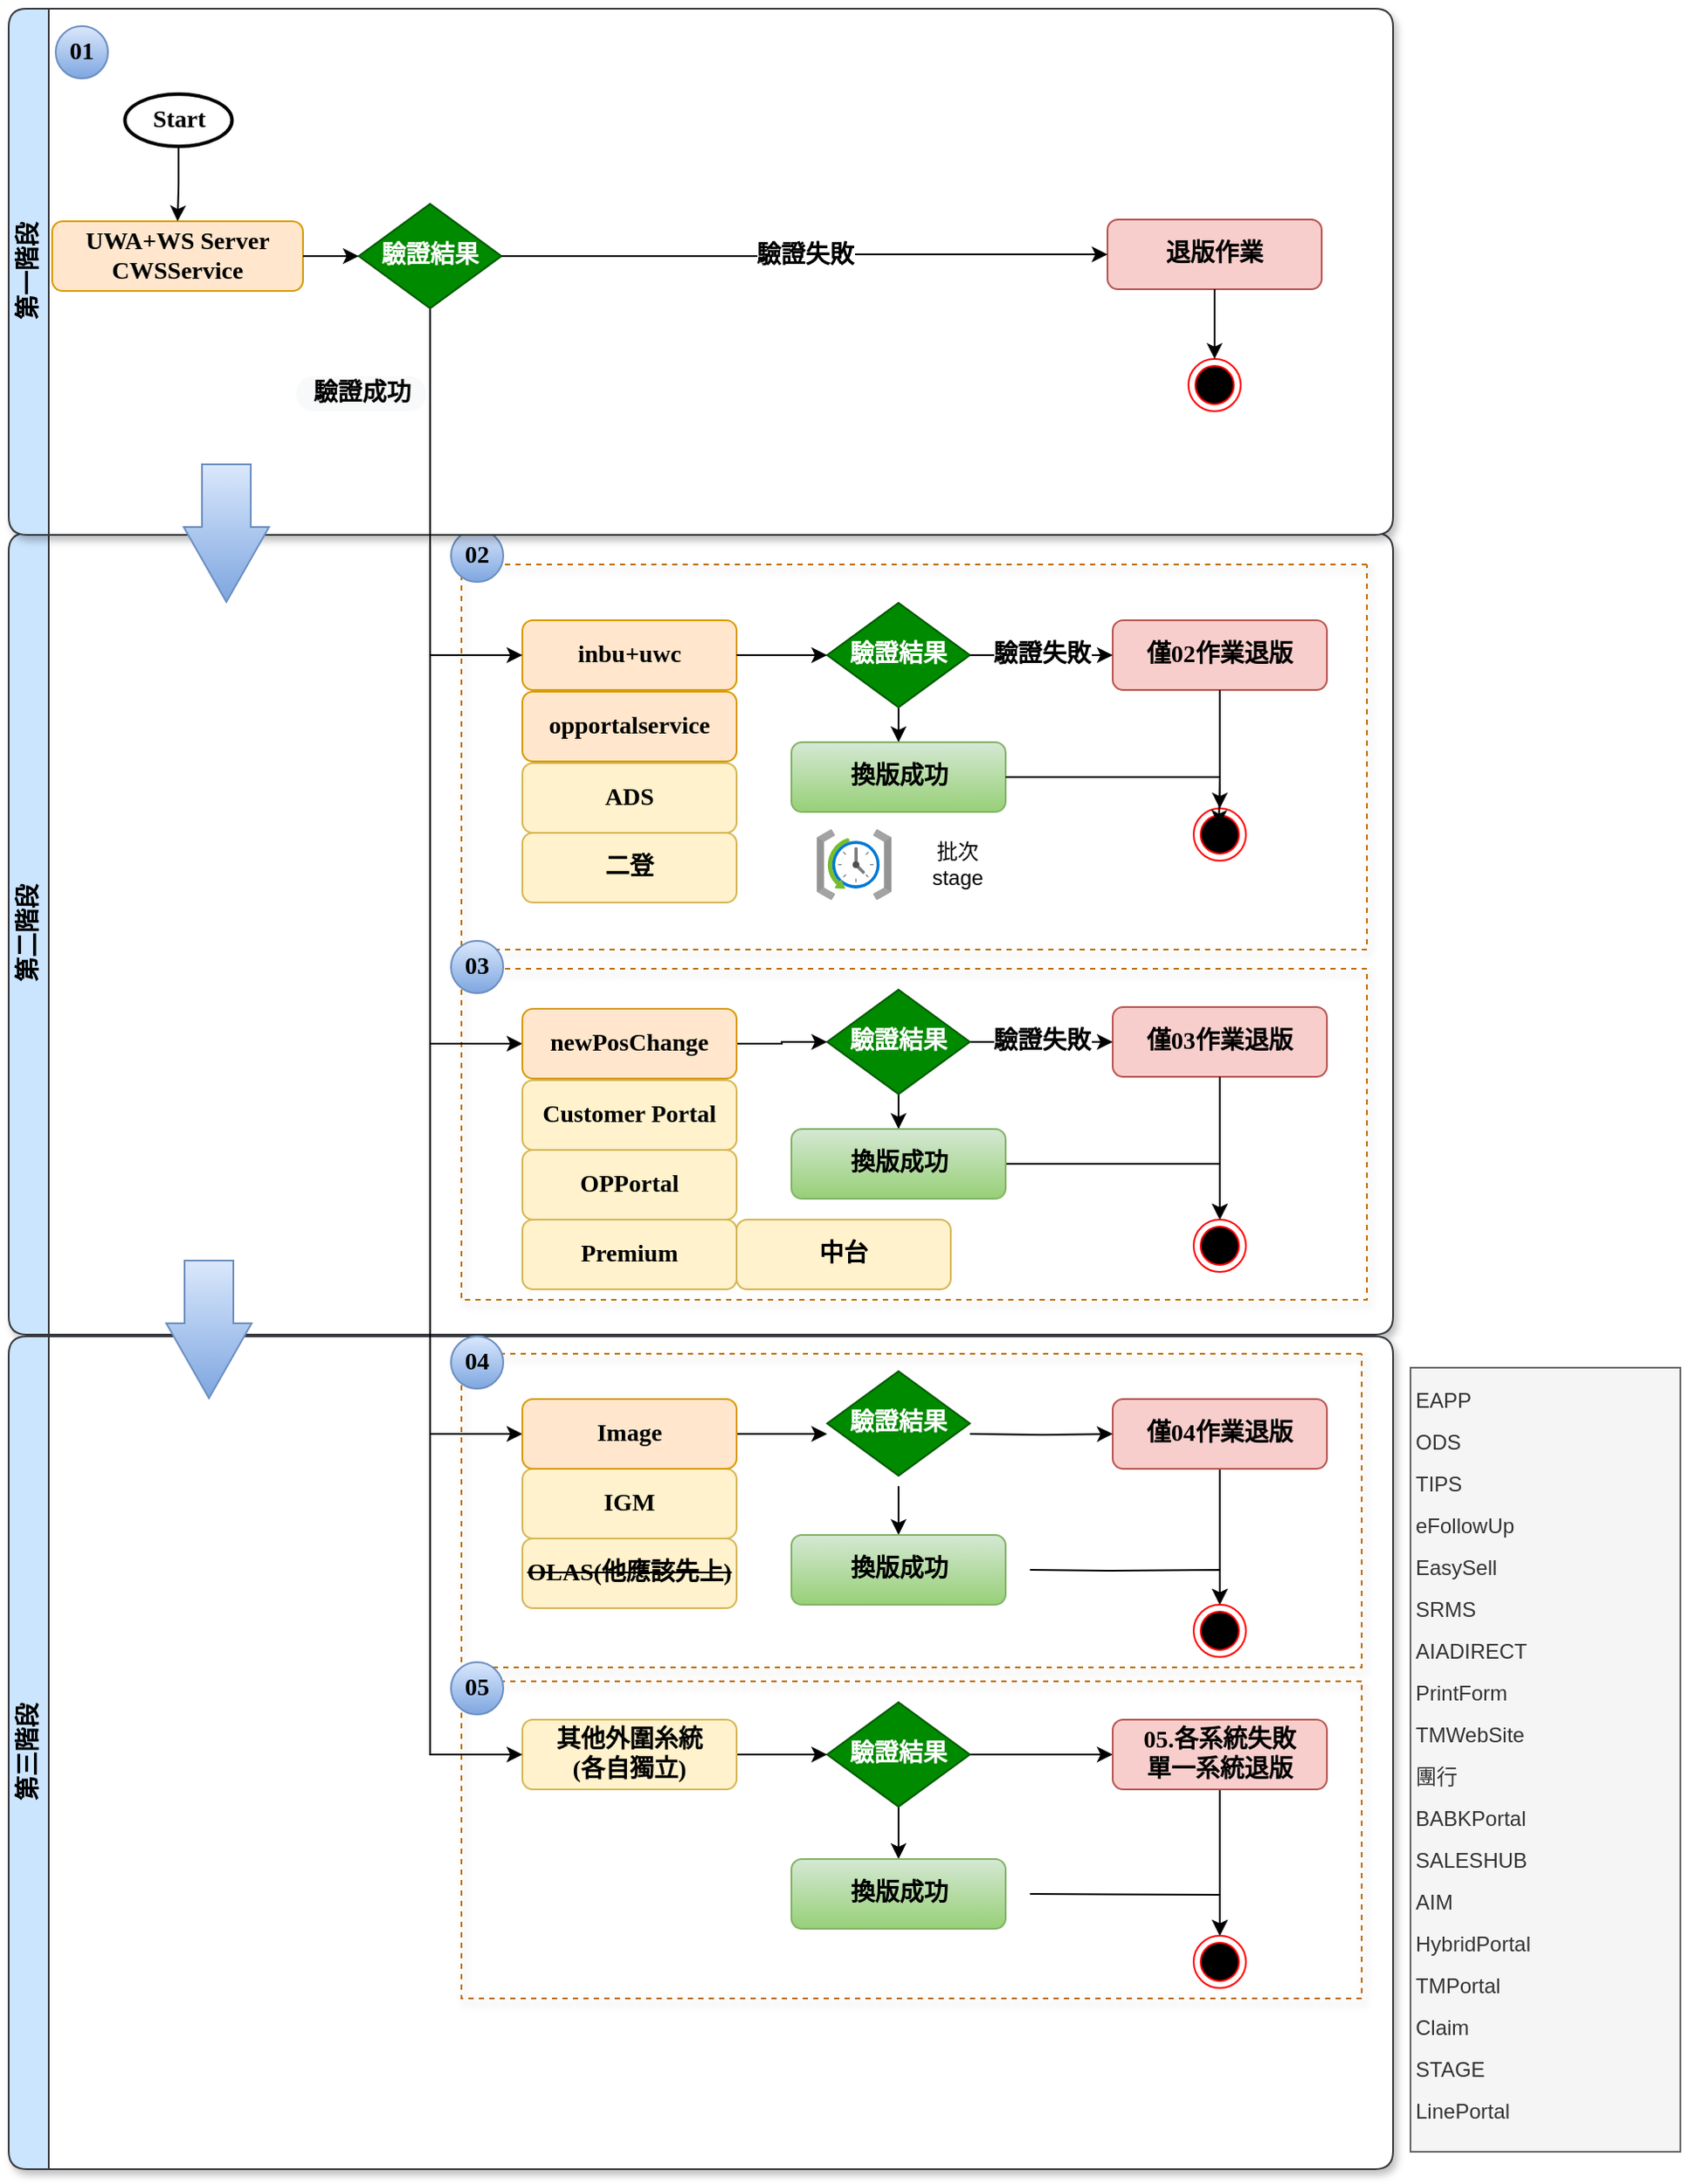 <mxfile version="24.9.2">
  <diagram id="C5RBs43oDa-KdzZeNtuy" name="Page-1">
    <mxGraphModel dx="925" dy="552" grid="1" gridSize="10" guides="1" tooltips="1" connect="1" arrows="1" fold="1" page="1" pageScale="1" pageWidth="827" pageHeight="1169" math="0" shadow="0">
      <root>
        <mxCell id="WIyWlLk6GJQsqaUBKTNV-0" />
        <mxCell id="WIyWlLk6GJQsqaUBKTNV-1" parent="WIyWlLk6GJQsqaUBKTNV-0" />
        <mxCell id="SWPrqackAz6YK81M5vLL-146" value="第二階段" style="swimlane;horizontal=0;whiteSpace=wrap;html=1;rounded=1;shadow=1;fillColor=#cce5ff;strokeColor=#36393d;swimlaneFillColor=default;fontFamily=Verdana;fontSize=14;fontStyle=1" parent="WIyWlLk6GJQsqaUBKTNV-1" vertex="1">
          <mxGeometry x="5" y="311" width="795" height="460" as="geometry" />
        </mxCell>
        <mxCell id="SWPrqackAz6YK81M5vLL-147" value="僅03作業退版" style="rounded=1;whiteSpace=wrap;html=1;fontSize=14;glass=0;strokeWidth=1;shadow=0;fillColor=#f8cecc;strokeColor=#b85450;fontFamily=Verdana;fontStyle=1" parent="SWPrqackAz6YK81M5vLL-146" vertex="1">
          <mxGeometry x="634" y="272" width="123.0" height="40" as="geometry" />
        </mxCell>
        <mxCell id="SWPrqackAz6YK81M5vLL-149" style="edgeStyle=orthogonalEdgeStyle;rounded=0;orthogonalLoop=1;jettySize=auto;html=1;entryX=0.5;entryY=0;entryDx=0;entryDy=0;fontFamily=Verdana;fontSize=14;fontStyle=1" parent="SWPrqackAz6YK81M5vLL-146" source="SWPrqackAz6YK81M5vLL-147" target="SWPrqackAz6YK81M5vLL-148" edge="1">
          <mxGeometry relative="1" as="geometry" />
        </mxCell>
        <mxCell id="SWPrqackAz6YK81M5vLL-134" value="二登" style="rounded=1;whiteSpace=wrap;html=1;fontSize=14;glass=0;strokeWidth=1;shadow=0;fillColor=#fff2cc;strokeColor=#d6b656;fontFamily=Verdana;fontStyle=1" parent="SWPrqackAz6YK81M5vLL-146" vertex="1">
          <mxGeometry x="295.0" y="172" width="123.0" height="40" as="geometry" />
        </mxCell>
        <mxCell id="SWPrqackAz6YK81M5vLL-133" value="ADS" style="rounded=1;whiteSpace=wrap;html=1;fontSize=14;glass=0;strokeWidth=1;shadow=0;fillColor=#fff2cc;strokeColor=#d6b656;fontFamily=Verdana;fontStyle=1" parent="SWPrqackAz6YK81M5vLL-146" vertex="1">
          <mxGeometry x="295.0" y="132" width="123.0" height="40" as="geometry" />
        </mxCell>
        <mxCell id="SWPrqackAz6YK81M5vLL-191" style="edgeStyle=orthogonalEdgeStyle;rounded=0;orthogonalLoop=1;jettySize=auto;html=1;entryX=0.5;entryY=0;entryDx=0;entryDy=0;fontFamily=Verdana;fontSize=14;fontStyle=1" parent="SWPrqackAz6YK81M5vLL-146" source="SWPrqackAz6YK81M5vLL-136" target="SWPrqackAz6YK81M5vLL-189" edge="1">
          <mxGeometry relative="1" as="geometry" />
        </mxCell>
        <mxCell id="SWPrqackAz6YK81M5vLL-136" value="驗證結果" style="rhombus;whiteSpace=wrap;html=1;fillColor=#008a00;fontColor=#ffffff;strokeColor=#005700;fontFamily=Verdana;fontSize=14;fontStyle=1" parent="SWPrqackAz6YK81M5vLL-146" vertex="1">
          <mxGeometry x="470.0" y="40" width="82" height="60" as="geometry" />
        </mxCell>
        <mxCell id="SWPrqackAz6YK81M5vLL-139" value="僅02作業退版" style="rounded=1;whiteSpace=wrap;html=1;fontSize=14;glass=0;strokeWidth=1;shadow=0;fillColor=#f8cecc;strokeColor=#b85450;fontFamily=Verdana;fontStyle=1" parent="SWPrqackAz6YK81M5vLL-146" vertex="1">
          <mxGeometry x="634" y="50" width="123.0" height="40" as="geometry" />
        </mxCell>
        <mxCell id="SWPrqackAz6YK81M5vLL-135" value="驗證失敗" style="edgeStyle=orthogonalEdgeStyle;rounded=0;orthogonalLoop=1;jettySize=auto;html=1;entryX=0;entryY=0.5;entryDx=0;entryDy=0;fontFamily=Verdana;fontSize=14;fontStyle=1" parent="SWPrqackAz6YK81M5vLL-146" source="SWPrqackAz6YK81M5vLL-136" target="SWPrqackAz6YK81M5vLL-139" edge="1">
          <mxGeometry relative="1" as="geometry" />
        </mxCell>
        <mxCell id="SWPrqackAz6YK81M5vLL-138" style="edgeStyle=orthogonalEdgeStyle;rounded=0;orthogonalLoop=1;jettySize=auto;html=1;entryX=0.5;entryY=0;entryDx=0;entryDy=0;fontFamily=Verdana;fontSize=14;fontStyle=1" parent="SWPrqackAz6YK81M5vLL-146" source="SWPrqackAz6YK81M5vLL-139" target="SWPrqackAz6YK81M5vLL-140" edge="1">
          <mxGeometry relative="1" as="geometry" />
        </mxCell>
        <mxCell id="SWPrqackAz6YK81M5vLL-129" value="&lt;div style=&quot;text-align: left; font-size: 14px;&quot;&gt;&lt;span style=&quot;background-color: initial; font-size: 14px;&quot;&gt;OPPortal&lt;/span&gt;&lt;/div&gt;" style="rounded=1;whiteSpace=wrap;html=1;fontSize=14;glass=0;strokeWidth=1;shadow=0;fillColor=#fff2cc;strokeColor=#d6b656;fontFamily=Verdana;fontStyle=1" parent="SWPrqackAz6YK81M5vLL-146" vertex="1">
          <mxGeometry x="295.0" y="354" width="123.0" height="40" as="geometry" />
        </mxCell>
        <mxCell id="SWPrqackAz6YK81M5vLL-153" value="驗證失敗" style="edgeStyle=orthogonalEdgeStyle;rounded=0;orthogonalLoop=1;jettySize=auto;html=1;fontFamily=Verdana;fontSize=14;fontStyle=1" parent="SWPrqackAz6YK81M5vLL-146" source="SWPrqackAz6YK81M5vLL-150" target="SWPrqackAz6YK81M5vLL-147" edge="1">
          <mxGeometry relative="1" as="geometry" />
        </mxCell>
        <mxCell id="SWPrqackAz6YK81M5vLL-197" style="edgeStyle=orthogonalEdgeStyle;rounded=0;orthogonalLoop=1;jettySize=auto;html=1;entryX=0.5;entryY=0;entryDx=0;entryDy=0;fontFamily=Verdana;fontSize=14;fontStyle=1" parent="SWPrqackAz6YK81M5vLL-146" source="SWPrqackAz6YK81M5vLL-150" target="SWPrqackAz6YK81M5vLL-193" edge="1">
          <mxGeometry relative="1" as="geometry" />
        </mxCell>
        <mxCell id="SWPrqackAz6YK81M5vLL-150" value="驗證結果" style="rhombus;whiteSpace=wrap;html=1;fillColor=#008a00;fontColor=#ffffff;strokeColor=#005700;fontFamily=Verdana;fontSize=14;fontStyle=1" parent="SWPrqackAz6YK81M5vLL-146" vertex="1">
          <mxGeometry x="470.0" y="262" width="82" height="60" as="geometry" />
        </mxCell>
        <mxCell id="SWPrqackAz6YK81M5vLL-189" value="換版成功" style="rounded=1;whiteSpace=wrap;html=1;fontSize=14;glass=0;strokeWidth=1;shadow=0;fontFamily=Verdana;fillColor=#d5e8d4;gradientColor=#97d077;strokeColor=#82b366;fontStyle=1" parent="SWPrqackAz6YK81M5vLL-146" vertex="1">
          <mxGeometry x="449.5" y="120" width="123.0" height="40" as="geometry" />
        </mxCell>
        <mxCell id="SWPrqackAz6YK81M5vLL-201" style="edgeStyle=orthogonalEdgeStyle;rounded=0;orthogonalLoop=1;jettySize=auto;html=1;entryX=0.5;entryY=0;entryDx=0;entryDy=0;fontFamily=Verdana;fontSize=14;fontStyle=1;exitX=1;exitY=0.5;exitDx=0;exitDy=0;" parent="SWPrqackAz6YK81M5vLL-146" source="SWPrqackAz6YK81M5vLL-193" target="SWPrqackAz6YK81M5vLL-148" edge="1">
          <mxGeometry relative="1" as="geometry">
            <mxPoint x="586.5" y="362" as="sourcePoint" />
          </mxGeometry>
        </mxCell>
        <mxCell id="SWPrqackAz6YK81M5vLL-193" value="換版成功" style="rounded=1;whiteSpace=wrap;html=1;fontSize=14;glass=0;strokeWidth=1;shadow=0;fontFamily=Verdana;fillColor=#d5e8d4;gradientColor=#97d077;strokeColor=#82b366;fontStyle=1" parent="SWPrqackAz6YK81M5vLL-146" vertex="1">
          <mxGeometry x="449.5" y="342" width="123.0" height="40" as="geometry" />
        </mxCell>
        <mxCell id="SWPrqackAz6YK81M5vLL-198" value="" style="swimlane;startSize=0;dashed=1;shadow=1;rounded=1;fillColor=#f0a30a;fontColor=#000000;strokeColor=#BD7000;swimlaneFillColor=none;fontFamily=Verdana;fontSize=14;fontStyle=1" parent="SWPrqackAz6YK81M5vLL-146" vertex="1">
          <mxGeometry x="260" y="18" width="520" height="221" as="geometry" />
        </mxCell>
        <mxCell id="SWPrqackAz6YK81M5vLL-140" value="" style="ellipse;html=1;shape=endState;fillColor=#000000;strokeColor=#ff0000;fontFamily=Verdana;fontSize=14;fontStyle=1" parent="SWPrqackAz6YK81M5vLL-198" vertex="1">
          <mxGeometry x="420.5" y="140" width="30" height="30" as="geometry" />
        </mxCell>
        <mxCell id="SWPrqackAz6YK81M5vLL-237" value="02" style="ellipse;whiteSpace=wrap;html=1;aspect=fixed;fillColor=#dae8fc;gradientColor=#7ea6e0;strokeColor=#6c8ebf;fontFamily=Verdana;fontSize=14;fontStyle=1" parent="SWPrqackAz6YK81M5vLL-198" vertex="1">
          <mxGeometry x="-6" y="-20" width="30" height="30" as="geometry" />
        </mxCell>
        <mxCell id="aclCSw0ql2PgXOTzAVun-2" value="&lt;span data-teams=&quot;true&quot;&gt;opportalservice&lt;/span&gt;" style="rounded=1;whiteSpace=wrap;html=1;fontSize=14;glass=0;strokeWidth=1;shadow=0;fillColor=#ffe6cc;strokeColor=#d79b00;fontFamily=Verdana;fontStyle=1" parent="SWPrqackAz6YK81M5vLL-198" vertex="1">
          <mxGeometry x="35.0" y="73" width="123.0" height="40" as="geometry" />
        </mxCell>
        <mxCell id="aclCSw0ql2PgXOTzAVun-6" value="" style="image;aspect=fixed;html=1;points=[];align=center;fontSize=12;image=img/lib/azure2/management_governance/Scheduler_Job_Collections.svg;" parent="SWPrqackAz6YK81M5vLL-198" vertex="1">
          <mxGeometry x="204" y="152" width="43" height="40.47" as="geometry" />
        </mxCell>
        <mxCell id="aclCSw0ql2PgXOTzAVun-7" value="批次&lt;div&gt;stage&lt;/div&gt;" style="text;html=1;align=center;verticalAlign=middle;whiteSpace=wrap;rounded=0;" parent="SWPrqackAz6YK81M5vLL-198" vertex="1">
          <mxGeometry x="255" y="157.23" width="60" height="30" as="geometry" />
        </mxCell>
        <mxCell id="SWPrqackAz6YK81M5vLL-200" value="" style="swimlane;startSize=0;dashed=1;shadow=1;rounded=1;fillColor=#f0a30a;fontColor=#000000;strokeColor=#BD7000;fontFamily=Verdana;fontSize=14;fontStyle=1" parent="SWPrqackAz6YK81M5vLL-146" vertex="1">
          <mxGeometry x="260" y="250" width="520" height="190" as="geometry" />
        </mxCell>
        <mxCell id="SWPrqackAz6YK81M5vLL-148" value="" style="ellipse;html=1;shape=endState;fillColor=#000000;strokeColor=#ff0000;fontFamily=Verdana;fontSize=14;fontStyle=1" parent="SWPrqackAz6YK81M5vLL-200" vertex="1">
          <mxGeometry x="420.5" y="144" width="30" height="30" as="geometry" />
        </mxCell>
        <mxCell id="SWPrqackAz6YK81M5vLL-238" value="03" style="ellipse;whiteSpace=wrap;html=1;aspect=fixed;fillColor=#dae8fc;gradientColor=#7ea6e0;strokeColor=#6c8ebf;fontFamily=Verdana;fontSize=14;fontStyle=1" parent="SWPrqackAz6YK81M5vLL-200" vertex="1">
          <mxGeometry x="-6" y="-16" width="30" height="30" as="geometry" />
        </mxCell>
        <mxCell id="aclCSw0ql2PgXOTzAVun-0" value="&lt;div style=&quot;text-align: left;&quot;&gt;Premium&lt;/div&gt;" style="rounded=1;whiteSpace=wrap;html=1;fontSize=14;glass=0;strokeWidth=1;shadow=0;fillColor=#fff2cc;strokeColor=#d6b656;fontFamily=Verdana;fontStyle=1" parent="SWPrqackAz6YK81M5vLL-200" vertex="1">
          <mxGeometry x="35.0" y="144" width="123.0" height="40" as="geometry" />
        </mxCell>
        <mxCell id="aclCSw0ql2PgXOTzAVun-1" value="&lt;div style=&quot;text-align: left;&quot;&gt;中台&lt;/div&gt;" style="rounded=1;whiteSpace=wrap;html=1;fontSize=14;glass=0;strokeWidth=1;shadow=0;fillColor=#fff2cc;strokeColor=#d6b656;fontFamily=Verdana;fontStyle=1" parent="SWPrqackAz6YK81M5vLL-200" vertex="1">
          <mxGeometry x="158.0" y="144" width="123.0" height="40" as="geometry" />
        </mxCell>
        <mxCell id="SWPrqackAz6YK81M5vLL-202" style="edgeStyle=orthogonalEdgeStyle;rounded=0;orthogonalLoop=1;jettySize=auto;html=1;fontFamily=Verdana;fontSize=14;fontStyle=1;exitX=1;exitY=0.5;exitDx=0;exitDy=0;" parent="SWPrqackAz6YK81M5vLL-146" source="SWPrqackAz6YK81M5vLL-189" edge="1">
          <mxGeometry relative="1" as="geometry">
            <mxPoint x="586.5" y="140" as="sourcePoint" />
            <mxPoint x="695" y="168" as="targetPoint" />
          </mxGeometry>
        </mxCell>
        <mxCell id="SWPrqackAz6YK81M5vLL-187" value="第三階段" style="swimlane;horizontal=0;whiteSpace=wrap;html=1;rounded=1;shadow=1;fillColor=#cce5ff;strokeColor=#36393d;swimlaneFillColor=default;fontFamily=Verdana;fontSize=14;fontStyle=1" parent="WIyWlLk6GJQsqaUBKTNV-1" vertex="1">
          <mxGeometry x="5" y="772" width="795" height="478" as="geometry" />
        </mxCell>
        <mxCell id="SWPrqackAz6YK81M5vLL-112" style="edgeStyle=orthogonalEdgeStyle;rounded=0;orthogonalLoop=1;jettySize=auto;html=1;entryX=0.5;entryY=0;entryDx=0;entryDy=0;fontFamily=Verdana;fontSize=14;fontStyle=1" parent="SWPrqackAz6YK81M5vLL-187" source="SWPrqackAz6YK81M5vLL-113" target="SWPrqackAz6YK81M5vLL-114" edge="1">
          <mxGeometry relative="1" as="geometry" />
        </mxCell>
        <mxCell id="SWPrqackAz6YK81M5vLL-113" value="僅04作業退版" style="rounded=1;whiteSpace=wrap;html=1;fontSize=14;glass=0;strokeWidth=1;shadow=0;fillColor=#f8cecc;strokeColor=#b85450;fontFamily=Verdana;fontStyle=1" parent="SWPrqackAz6YK81M5vLL-187" vertex="1">
          <mxGeometry x="634" y="36" width="123.0" height="40" as="geometry" />
        </mxCell>
        <mxCell id="SWPrqackAz6YK81M5vLL-204" value="" style="edgeStyle=orthogonalEdgeStyle;rounded=0;orthogonalLoop=1;jettySize=auto;html=1;fontFamily=Verdana;fontSize=14;fontStyle=1" parent="SWPrqackAz6YK81M5vLL-187" target="SWPrqackAz6YK81M5vLL-113" edge="1">
          <mxGeometry relative="1" as="geometry">
            <mxPoint x="552" y="56" as="sourcePoint" />
          </mxGeometry>
        </mxCell>
        <mxCell id="SWPrqackAz6YK81M5vLL-207" style="edgeStyle=orthogonalEdgeStyle;rounded=0;orthogonalLoop=1;jettySize=auto;html=1;entryX=0.5;entryY=0;entryDx=0;entryDy=0;fontFamily=Verdana;fontSize=14;fontStyle=1" parent="SWPrqackAz6YK81M5vLL-187" target="SWPrqackAz6YK81M5vLL-132" edge="1">
          <mxGeometry relative="1" as="geometry">
            <mxPoint x="511" y="86.0" as="sourcePoint" />
          </mxGeometry>
        </mxCell>
        <mxCell id="SWPrqackAz6YK81M5vLL-199" value="驗證結果" style="rhombus;whiteSpace=wrap;html=1;fillColor=#008a00;fontColor=#ffffff;strokeColor=#005700;fontFamily=Verdana;fontSize=14;fontStyle=1" parent="SWPrqackAz6YK81M5vLL-187" vertex="1">
          <mxGeometry x="470.0" y="20" width="82" height="60" as="geometry" />
        </mxCell>
        <mxCell id="SWPrqackAz6YK81M5vLL-210" style="edgeStyle=orthogonalEdgeStyle;rounded=0;orthogonalLoop=1;jettySize=auto;html=1;entryX=0;entryY=0.5;entryDx=0;entryDy=0;fontFamily=Verdana;fontSize=14;fontStyle=1" parent="SWPrqackAz6YK81M5vLL-187" source="SWPrqackAz6YK81M5vLL-122" target="SWPrqackAz6YK81M5vLL-209" edge="1">
          <mxGeometry relative="1" as="geometry" />
        </mxCell>
        <mxCell id="SWPrqackAz6YK81M5vLL-122" value="其他外圍糸統&lt;div style=&quot;font-size: 14px;&quot;&gt;(各自獨立)&lt;/div&gt;" style="rounded=1;whiteSpace=wrap;html=1;fontSize=14;glass=0;strokeWidth=1;shadow=0;fillColor=#fff2cc;strokeColor=#d6b656;fontFamily=Verdana;fontStyle=1" parent="SWPrqackAz6YK81M5vLL-187" vertex="1">
          <mxGeometry x="295" y="220" width="123.0" height="40" as="geometry" />
        </mxCell>
        <mxCell id="SWPrqackAz6YK81M5vLL-224" style="edgeStyle=orthogonalEdgeStyle;rounded=0;orthogonalLoop=1;jettySize=auto;html=1;entryX=0.5;entryY=0;entryDx=0;entryDy=0;fontFamily=Verdana;fontSize=14;fontStyle=1" parent="SWPrqackAz6YK81M5vLL-187" target="SWPrqackAz6YK81M5vLL-114" edge="1">
          <mxGeometry relative="1" as="geometry">
            <mxPoint x="586.5" y="134" as="sourcePoint" />
          </mxGeometry>
        </mxCell>
        <mxCell id="SWPrqackAz6YK81M5vLL-132" value="換版成功" style="rounded=1;whiteSpace=wrap;html=1;fontSize=14;glass=0;strokeWidth=1;shadow=0;fontFamily=Verdana;fillColor=#d5e8d4;gradientColor=#97d077;strokeColor=#82b366;fontStyle=1" parent="SWPrqackAz6YK81M5vLL-187" vertex="1">
          <mxGeometry x="449.5" y="114" width="123.0" height="40" as="geometry" />
        </mxCell>
        <mxCell id="SWPrqackAz6YK81M5vLL-213" style="edgeStyle=orthogonalEdgeStyle;rounded=0;orthogonalLoop=1;jettySize=auto;html=1;fontFamily=Verdana;fontSize=14;fontStyle=1" parent="SWPrqackAz6YK81M5vLL-187" source="SWPrqackAz6YK81M5vLL-209" target="SWPrqackAz6YK81M5vLL-212" edge="1">
          <mxGeometry relative="1" as="geometry" />
        </mxCell>
        <mxCell id="SWPrqackAz6YK81M5vLL-217" style="edgeStyle=orthogonalEdgeStyle;rounded=0;orthogonalLoop=1;jettySize=auto;html=1;fontFamily=Verdana;fontSize=14;fontStyle=1" parent="SWPrqackAz6YK81M5vLL-187" source="SWPrqackAz6YK81M5vLL-209" target="SWPrqackAz6YK81M5vLL-215" edge="1">
          <mxGeometry relative="1" as="geometry" />
        </mxCell>
        <mxCell id="SWPrqackAz6YK81M5vLL-209" value="驗證結果" style="rhombus;whiteSpace=wrap;html=1;fillColor=#008a00;fontColor=#ffffff;strokeColor=#005700;fontFamily=Verdana;fontSize=14;fontStyle=1" parent="SWPrqackAz6YK81M5vLL-187" vertex="1">
          <mxGeometry x="470.0" y="210" width="82" height="60" as="geometry" />
        </mxCell>
        <mxCell id="SWPrqackAz6YK81M5vLL-225" style="edgeStyle=orthogonalEdgeStyle;rounded=0;orthogonalLoop=1;jettySize=auto;html=1;entryX=0.5;entryY=0;entryDx=0;entryDy=0;fontFamily=Verdana;fontSize=14;fontStyle=1" parent="SWPrqackAz6YK81M5vLL-187" target="SWPrqackAz6YK81M5vLL-216" edge="1">
          <mxGeometry relative="1" as="geometry">
            <mxPoint x="586.5" y="320" as="sourcePoint" />
          </mxGeometry>
        </mxCell>
        <mxCell id="SWPrqackAz6YK81M5vLL-212" value="換版成功" style="rounded=1;whiteSpace=wrap;html=1;fontSize=14;glass=0;strokeWidth=1;shadow=0;fontFamily=Verdana;fillColor=#d5e8d4;gradientColor=#97d077;strokeColor=#82b366;fontStyle=1" parent="SWPrqackAz6YK81M5vLL-187" vertex="1">
          <mxGeometry x="449.5" y="300" width="123.0" height="40" as="geometry" />
        </mxCell>
        <mxCell id="SWPrqackAz6YK81M5vLL-214" style="edgeStyle=orthogonalEdgeStyle;rounded=0;orthogonalLoop=1;jettySize=auto;html=1;entryX=0.5;entryY=0;entryDx=0;entryDy=0;fontFamily=Verdana;fontSize=14;fontStyle=1" parent="SWPrqackAz6YK81M5vLL-187" source="SWPrqackAz6YK81M5vLL-215" target="SWPrqackAz6YK81M5vLL-216" edge="1">
          <mxGeometry relative="1" as="geometry" />
        </mxCell>
        <mxCell id="SWPrqackAz6YK81M5vLL-215" value="05.各系統失敗&lt;div&gt;單一系統退版&lt;/div&gt;" style="rounded=1;whiteSpace=wrap;html=1;fontSize=14;glass=0;strokeWidth=1;shadow=0;fillColor=#f8cecc;strokeColor=#b85450;fontFamily=Verdana;fontStyle=1" parent="SWPrqackAz6YK81M5vLL-187" vertex="1">
          <mxGeometry x="634" y="220" width="123.0" height="40" as="geometry" />
        </mxCell>
        <mxCell id="SWPrqackAz6YK81M5vLL-216" value="" style="ellipse;html=1;shape=endState;fillColor=#000000;strokeColor=#ff0000;fontFamily=Verdana;fontSize=14;fontStyle=1" parent="SWPrqackAz6YK81M5vLL-187" vertex="1">
          <mxGeometry x="680.5" y="344" width="30" height="30" as="geometry" />
        </mxCell>
        <mxCell id="SWPrqackAz6YK81M5vLL-218" value="" style="swimlane;startSize=0;dashed=1;shadow=1;rounded=1;fillColor=#f0a30a;fontColor=#000000;strokeColor=#BD7000;fontFamily=Verdana;fontSize=14;fontStyle=1" parent="SWPrqackAz6YK81M5vLL-187" vertex="1">
          <mxGeometry x="260" y="10" width="517" height="180" as="geometry" />
        </mxCell>
        <mxCell id="SWPrqackAz6YK81M5vLL-114" value="" style="ellipse;html=1;shape=endState;fillColor=#000000;strokeColor=#ff0000;fontFamily=Verdana;fontSize=14;fontStyle=1" parent="SWPrqackAz6YK81M5vLL-218" vertex="1">
          <mxGeometry x="420.5" y="144" width="30" height="30" as="geometry" />
        </mxCell>
        <mxCell id="SWPrqackAz6YK81M5vLL-239" value="04" style="ellipse;whiteSpace=wrap;html=1;aspect=fixed;fillColor=#dae8fc;gradientColor=#7ea6e0;strokeColor=#6c8ebf;fontFamily=Verdana;fontSize=14;fontStyle=1" parent="SWPrqackAz6YK81M5vLL-218" vertex="1">
          <mxGeometry x="-6" y="-10" width="30" height="30" as="geometry" />
        </mxCell>
        <mxCell id="c27peqgYFpaJcafau-Z4-0" value="&lt;span style=&quot;text-align: left; font-size: 14px;&quot;&gt;IGM&lt;/span&gt;" style="rounded=1;whiteSpace=wrap;html=1;fontSize=14;glass=0;strokeWidth=1;shadow=0;fillColor=#fff2cc;strokeColor=#d6b656;fontFamily=Verdana;fontStyle=1" vertex="1" parent="SWPrqackAz6YK81M5vLL-218">
          <mxGeometry x="35.0" y="66" width="123.0" height="40" as="geometry" />
        </mxCell>
        <mxCell id="c27peqgYFpaJcafau-Z4-1" value="&lt;span style=&quot;text-align: left; font-size: 14px;&quot;&gt;&lt;strike&gt;OLAS(他應該先上)&lt;/strike&gt;&lt;/span&gt;" style="rounded=1;whiteSpace=wrap;html=1;fontSize=14;glass=0;strokeWidth=1;shadow=0;fillColor=#fff2cc;strokeColor=#d6b656;fontFamily=Verdana;fontStyle=1" vertex="1" parent="SWPrqackAz6YK81M5vLL-218">
          <mxGeometry x="35.0" y="106" width="123.0" height="40" as="geometry" />
        </mxCell>
        <mxCell id="SWPrqackAz6YK81M5vLL-223" value="" style="swimlane;startSize=0;dashed=1;shadow=1;rounded=1;fillColor=#f0a30a;fontColor=#000000;strokeColor=#BD7000;fontFamily=Verdana;fontSize=14;fontStyle=1" parent="SWPrqackAz6YK81M5vLL-187" vertex="1">
          <mxGeometry x="260" y="198" width="517" height="182" as="geometry" />
        </mxCell>
        <mxCell id="SWPrqackAz6YK81M5vLL-240" value="05" style="ellipse;whiteSpace=wrap;html=1;aspect=fixed;fillColor=#dae8fc;gradientColor=#7ea6e0;strokeColor=#6c8ebf;fontFamily=Verdana;fontSize=14;fontStyle=1" parent="SWPrqackAz6YK81M5vLL-223" vertex="1">
          <mxGeometry x="-6" y="-11" width="30" height="30" as="geometry" />
        </mxCell>
        <mxCell id="bksfA2vhkVnLnshgsWXk-1" value="" style="shape=flexArrow;endArrow=classic;html=1;rounded=0;width=28;endSize=14;fillColor=#dae8fc;gradientColor=#7ea6e0;strokeColor=#6c8ebf;" parent="SWPrqackAz6YK81M5vLL-187" edge="1">
          <mxGeometry width="50" height="50" relative="1" as="geometry">
            <mxPoint x="115" y="-44" as="sourcePoint" />
            <mxPoint x="115" y="36" as="targetPoint" />
          </mxGeometry>
        </mxCell>
        <mxCell id="SWPrqackAz6YK81M5vLL-145" value="第一階段" style="swimlane;horizontal=0;whiteSpace=wrap;html=1;rounded=1;shadow=1;fillColor=#cce5ff;strokeColor=#36393d;swimlaneFillColor=default;fontFamily=Verdana;fontSize=14;fontStyle=1" parent="WIyWlLk6GJQsqaUBKTNV-1" vertex="1">
          <mxGeometry x="5" y="10" width="795" height="302" as="geometry" />
        </mxCell>
        <mxCell id="SWPrqackAz6YK81M5vLL-124" value="退版作業" style="rounded=1;whiteSpace=wrap;html=1;fontSize=14;glass=0;strokeWidth=1;shadow=0;fillColor=#f8cecc;strokeColor=#b85450;fontFamily=Verdana;fontStyle=1" parent="SWPrqackAz6YK81M5vLL-145" vertex="1">
          <mxGeometry x="631" y="121" width="123.0" height="40" as="geometry" />
        </mxCell>
        <mxCell id="SWPrqackAz6YK81M5vLL-125" value="" style="ellipse;html=1;shape=endState;fillColor=#000000;strokeColor=#ff0000;fontFamily=Verdana;fontSize=14;fontStyle=1" parent="SWPrqackAz6YK81M5vLL-145" vertex="1">
          <mxGeometry x="677.5" y="201" width="30" height="30" as="geometry" />
        </mxCell>
        <mxCell id="SWPrqackAz6YK81M5vLL-126" style="edgeStyle=orthogonalEdgeStyle;rounded=0;orthogonalLoop=1;jettySize=auto;html=1;entryX=0.5;entryY=0;entryDx=0;entryDy=0;fontFamily=Verdana;fontSize=14;fontStyle=1" parent="SWPrqackAz6YK81M5vLL-145" source="SWPrqackAz6YK81M5vLL-124" target="SWPrqackAz6YK81M5vLL-125" edge="1">
          <mxGeometry relative="1" as="geometry" />
        </mxCell>
        <mxCell id="SWPrqackAz6YK81M5vLL-111" value="Start" style="strokeWidth=2;html=1;shape=mxgraph.flowchart.start_1;whiteSpace=wrap;fontFamily=Verdana;fontSize=14;fontStyle=1" parent="SWPrqackAz6YK81M5vLL-145" vertex="1">
          <mxGeometry x="66.75" y="49" width="61.5" height="30" as="geometry" />
        </mxCell>
        <mxCell id="SWPrqackAz6YK81M5vLL-236" value="01" style="ellipse;whiteSpace=wrap;html=1;aspect=fixed;fillColor=#dae8fc;gradientColor=#7ea6e0;strokeColor=#6c8ebf;fontFamily=Verdana;fontSize=14;fontStyle=1" parent="SWPrqackAz6YK81M5vLL-145" vertex="1">
          <mxGeometry x="27" y="10" width="30" height="30" as="geometry" />
        </mxCell>
        <mxCell id="SWPrqackAz6YK81M5vLL-242" value="驗證成功" style="rounded=1;whiteSpace=wrap;html=1;arcSize=50;strokeColor=none;strokeWidth=1;fillColor=#F8F9FA;fontColor=#000000;whiteSpace=wrap;align=left;verticalAlign=middle;spacingLeft=0;fontStyle=1;fontSize=14;spacing=10;fontFamily=Verdana;" parent="SWPrqackAz6YK81M5vLL-145" vertex="1">
          <mxGeometry x="165" y="211" width="75" height="20" as="geometry" />
        </mxCell>
        <mxCell id="SWPrqackAz6YK81M5vLL-109" value="UWA+WS Server&lt;div style=&quot;font-size: 14px;&quot;&gt;CWSService&lt;/div&gt;" style="rounded=1;whiteSpace=wrap;html=1;fontSize=14;glass=0;strokeWidth=1;shadow=0;fillColor=#ffe6cc;strokeColor=#d79b00;fontFamily=Verdana;fontStyle=1" parent="WIyWlLk6GJQsqaUBKTNV-1" vertex="1">
          <mxGeometry x="30" y="132" width="144" height="40" as="geometry" />
        </mxCell>
        <mxCell id="SWPrqackAz6YK81M5vLL-110" style="edgeStyle=orthogonalEdgeStyle;rounded=0;orthogonalLoop=1;jettySize=auto;html=1;entryX=0.5;entryY=0;entryDx=0;entryDy=0;fontFamily=Verdana;fontSize=14;fontStyle=1" parent="WIyWlLk6GJQsqaUBKTNV-1" source="SWPrqackAz6YK81M5vLL-111" target="SWPrqackAz6YK81M5vLL-109" edge="1">
          <mxGeometry relative="1" as="geometry" />
        </mxCell>
        <mxCell id="SWPrqackAz6YK81M5vLL-115" style="edgeStyle=orthogonalEdgeStyle;rounded=0;orthogonalLoop=1;jettySize=auto;html=1;entryX=0;entryY=0.5;entryDx=0;entryDy=0;exitX=0.5;exitY=1;exitDx=0;exitDy=0;fontFamily=Verdana;fontSize=14;fontStyle=1" parent="WIyWlLk6GJQsqaUBKTNV-1" source="SWPrqackAz6YK81M5vLL-123" target="SWPrqackAz6YK81M5vLL-120" edge="1">
          <mxGeometry relative="1" as="geometry" />
        </mxCell>
        <mxCell id="SWPrqackAz6YK81M5vLL-116" style="edgeStyle=orthogonalEdgeStyle;rounded=0;orthogonalLoop=1;jettySize=auto;html=1;entryX=0;entryY=0.5;entryDx=0;entryDy=0;exitX=0.5;exitY=1;exitDx=0;exitDy=0;fontFamily=Verdana;fontSize=14;fontStyle=1" parent="WIyWlLk6GJQsqaUBKTNV-1" source="SWPrqackAz6YK81M5vLL-123" target="SWPrqackAz6YK81M5vLL-121" edge="1">
          <mxGeometry relative="1" as="geometry" />
        </mxCell>
        <mxCell id="SWPrqackAz6YK81M5vLL-117" style="edgeStyle=orthogonalEdgeStyle;rounded=0;orthogonalLoop=1;jettySize=auto;html=1;entryX=0;entryY=0.5;entryDx=0;entryDy=0;exitX=0.5;exitY=1;exitDx=0;exitDy=0;fontFamily=Verdana;fontSize=14;fontStyle=1" parent="WIyWlLk6GJQsqaUBKTNV-1" source="SWPrqackAz6YK81M5vLL-123" target="SWPrqackAz6YK81M5vLL-122" edge="1">
          <mxGeometry relative="1" as="geometry" />
        </mxCell>
        <mxCell id="SWPrqackAz6YK81M5vLL-118" value="inbu+uwc" style="rounded=1;whiteSpace=wrap;html=1;fontSize=14;glass=0;strokeWidth=1;shadow=0;fillColor=#ffe6cc;strokeColor=#d79b00;fontFamily=Verdana;fontStyle=1" parent="WIyWlLk6GJQsqaUBKTNV-1" vertex="1">
          <mxGeometry x="300.0" y="361" width="123.0" height="40" as="geometry" />
        </mxCell>
        <mxCell id="SWPrqackAz6YK81M5vLL-119" style="rounded=0;orthogonalLoop=1;jettySize=auto;html=1;entryX=0;entryY=0.5;entryDx=0;entryDy=0;edgeStyle=orthogonalEdgeStyle;exitX=0.5;exitY=1;exitDx=0;exitDy=0;fontFamily=Verdana;fontSize=14;fontStyle=1" parent="WIyWlLk6GJQsqaUBKTNV-1" source="SWPrqackAz6YK81M5vLL-123" target="SWPrqackAz6YK81M5vLL-118" edge="1">
          <mxGeometry relative="1" as="geometry" />
        </mxCell>
        <mxCell id="SWPrqackAz6YK81M5vLL-152" style="edgeStyle=orthogonalEdgeStyle;rounded=0;orthogonalLoop=1;jettySize=auto;html=1;entryX=0;entryY=0.5;entryDx=0;entryDy=0;fontFamily=Verdana;fontSize=14;fontStyle=1" parent="WIyWlLk6GJQsqaUBKTNV-1" source="SWPrqackAz6YK81M5vLL-120" target="SWPrqackAz6YK81M5vLL-150" edge="1">
          <mxGeometry relative="1" as="geometry" />
        </mxCell>
        <mxCell id="SWPrqackAz6YK81M5vLL-120" value="newPosChange" style="rounded=1;whiteSpace=wrap;html=1;fontSize=14;glass=0;strokeWidth=1;shadow=0;fillColor=#ffe6cc;strokeColor=#d79b00;fontFamily=Verdana;fontStyle=1" parent="WIyWlLk6GJQsqaUBKTNV-1" vertex="1">
          <mxGeometry x="300.0" y="584" width="123.0" height="40" as="geometry" />
        </mxCell>
        <mxCell id="SWPrqackAz6YK81M5vLL-203" style="edgeStyle=orthogonalEdgeStyle;rounded=0;orthogonalLoop=1;jettySize=auto;html=1;entryX=0;entryY=0.5;entryDx=0;entryDy=0;fontFamily=Verdana;fontSize=14;fontStyle=1" parent="WIyWlLk6GJQsqaUBKTNV-1" source="SWPrqackAz6YK81M5vLL-121" edge="1">
          <mxGeometry relative="1" as="geometry">
            <mxPoint x="475" y="828" as="targetPoint" />
          </mxGeometry>
        </mxCell>
        <mxCell id="SWPrqackAz6YK81M5vLL-121" value="Image" style="rounded=1;whiteSpace=wrap;html=1;fontSize=14;glass=0;strokeWidth=1;shadow=0;fillColor=#ffe6cc;strokeColor=#d79b00;fontFamily=Verdana;fontStyle=1" parent="WIyWlLk6GJQsqaUBKTNV-1" vertex="1">
          <mxGeometry x="300.0" y="808" width="123.0" height="40" as="geometry" />
        </mxCell>
        <mxCell id="SWPrqackAz6YK81M5vLL-123" value="驗證結果" style="rhombus;whiteSpace=wrap;html=1;fillColor=#008a00;fontColor=#ffffff;strokeColor=#005700;fontFamily=Verdana;fontSize=14;fontStyle=1" parent="WIyWlLk6GJQsqaUBKTNV-1" vertex="1">
          <mxGeometry x="206" y="122" width="82" height="60" as="geometry" />
        </mxCell>
        <mxCell id="SWPrqackAz6YK81M5vLL-127" value="驗證失敗" style="edgeStyle=orthogonalEdgeStyle;rounded=0;orthogonalLoop=1;jettySize=auto;html=1;entryX=0;entryY=0.5;entryDx=0;entryDy=0;fontFamily=Verdana;fontSize=14;fontStyle=1" parent="WIyWlLk6GJQsqaUBKTNV-1" source="SWPrqackAz6YK81M5vLL-123" target="SWPrqackAz6YK81M5vLL-124" edge="1">
          <mxGeometry relative="1" as="geometry" />
        </mxCell>
        <mxCell id="SWPrqackAz6YK81M5vLL-128" value="&lt;span style=&quot;text-align: left; font-size: 14px;&quot;&gt;Customer Portal&lt;/span&gt;" style="rounded=1;whiteSpace=wrap;html=1;fontSize=14;glass=0;strokeWidth=1;shadow=0;fillColor=#fff2cc;strokeColor=#d6b656;fontFamily=Verdana;fontStyle=1" parent="WIyWlLk6GJQsqaUBKTNV-1" vertex="1">
          <mxGeometry x="300.0" y="625" width="123.0" height="40" as="geometry" />
        </mxCell>
        <mxCell id="SWPrqackAz6YK81M5vLL-137" style="edgeStyle=orthogonalEdgeStyle;rounded=0;orthogonalLoop=1;jettySize=auto;html=1;fontFamily=Verdana;fontSize=14;fontStyle=1;exitX=1;exitY=0.5;exitDx=0;exitDy=0;" parent="WIyWlLk6GJQsqaUBKTNV-1" source="SWPrqackAz6YK81M5vLL-118" target="SWPrqackAz6YK81M5vLL-136" edge="1">
          <mxGeometry relative="1" as="geometry">
            <mxPoint x="420" y="381" as="sourcePoint" />
          </mxGeometry>
        </mxCell>
        <mxCell id="SWPrqackAz6YK81M5vLL-141" style="rounded=0;orthogonalLoop=1;jettySize=auto;html=1;elbow=vertical;entryX=0;entryY=0.5;entryDx=0;entryDy=0;exitX=1;exitY=0.5;exitDx=0;exitDy=0;fontFamily=Verdana;fontSize=14;fontStyle=1" parent="WIyWlLk6GJQsqaUBKTNV-1" source="SWPrqackAz6YK81M5vLL-109" target="SWPrqackAz6YK81M5vLL-123" edge="1">
          <mxGeometry relative="1" as="geometry" />
        </mxCell>
        <mxCell id="bksfA2vhkVnLnshgsWXk-2" value="" style="shape=flexArrow;endArrow=classic;html=1;rounded=0;width=28;endSize=14;fillColor=#dae8fc;gradientColor=#7ea6e0;strokeColor=#6c8ebf;" parent="WIyWlLk6GJQsqaUBKTNV-1" edge="1">
          <mxGeometry width="50" height="50" relative="1" as="geometry">
            <mxPoint x="130" y="271" as="sourcePoint" />
            <mxPoint x="130" y="351" as="targetPoint" />
          </mxGeometry>
        </mxCell>
        <mxCell id="c27peqgYFpaJcafau-Z4-2" value="&lt;div data-ccp-timestamp=&quot;1733283917956&quot;&gt;&lt;table width=&quot;150&quot; style=&quot;border-collapse:collapse;width:113pt&quot;&gt;&lt;colgroup&gt;&lt;col width=&quot;150&quot; style=&quot;width:113pt&quot;&gt;&lt;/colgroup&gt;&lt;tbody&gt;&lt;tr height=&quot;22&quot; style=&quot;height:16.5pt&quot;&gt;&lt;td width=&quot;150&quot; height=&quot;22&quot; class=&quot;xl126&quot; style=&quot;width:113pt;height:16.5pt&quot;&gt;EAPP&lt;/td&gt;&lt;/tr&gt;&lt;tr height=&quot;22&quot; style=&quot;height:16.5pt&quot;&gt;&lt;td height=&quot;22&quot; class=&quot;xl124&quot; style=&quot;height:16.5pt&quot;&gt;ODS&lt;/td&gt;&lt;/tr&gt;&lt;tr height=&quot;22&quot; style=&quot;height:16.5pt&quot;&gt;&lt;td height=&quot;22&quot; class=&quot;xl124&quot; style=&quot;height:16.5pt&quot;&gt;TIPS&lt;/td&gt;&lt;/tr&gt;&lt;tr height=&quot;22&quot; style=&quot;height:16.5pt&quot;&gt;&lt;td height=&quot;22&quot; class=&quot;xl124&quot; style=&quot;height:16.5pt&quot;&gt;eFollowUp&lt;/td&gt;&lt;/tr&gt;&lt;tr height=&quot;22&quot; style=&quot;height:16.5pt&quot;&gt;&lt;td height=&quot;22&quot; class=&quot;xl124&quot; style=&quot;height:16.5pt&quot;&gt;EasySell&lt;/td&gt;&lt;/tr&gt;&lt;tr height=&quot;22&quot; style=&quot;height:16.5pt&quot;&gt;&lt;td height=&quot;22&quot; class=&quot;xl124&quot; style=&quot;height:16.5pt&quot;&gt;SRMS&lt;/td&gt;&lt;/tr&gt;&lt;tr height=&quot;22&quot; style=&quot;height:16.5pt&quot;&gt;&lt;td height=&quot;22&quot; class=&quot;xl124&quot; style=&quot;height:16.5pt&quot;&gt;AIADIRECT&lt;/td&gt;&lt;/tr&gt;&lt;tr height=&quot;22&quot; style=&quot;height:16.5pt&quot;&gt;&lt;td height=&quot;22&quot; class=&quot;xl124&quot; style=&quot;height:16.5pt&quot;&gt;PrintForm&lt;/td&gt;&lt;/tr&gt;&lt;tr height=&quot;22&quot; style=&quot;height:16.5pt&quot;&gt;&lt;td height=&quot;22&quot; class=&quot;xl124&quot; style=&quot;height:16.5pt&quot;&gt;TMWebSite&lt;/td&gt;&lt;/tr&gt;&lt;tr height=&quot;22&quot; style=&quot;height:16.5pt&quot;&gt;&lt;td height=&quot;22&quot; class=&quot;xl124&quot; style=&quot;height:16.5pt&quot;&gt;團行&lt;/td&gt;&lt;/tr&gt;&lt;tr height=&quot;22&quot; style=&quot;height:16.5pt&quot;&gt;&lt;td height=&quot;22&quot; class=&quot;xl124&quot; style=&quot;height:16.5pt&quot;&gt;BABKPortal&lt;/td&gt;&lt;/tr&gt;&lt;tr height=&quot;22&quot; style=&quot;height:16.5pt&quot;&gt;&lt;td height=&quot;22&quot; class=&quot;xl124&quot; style=&quot;height:16.5pt&quot;&gt;SALESHUB&lt;/td&gt;&lt;/tr&gt;&lt;tr height=&quot;22&quot; style=&quot;height:16.5pt&quot;&gt;&lt;td height=&quot;22&quot; class=&quot;xl124&quot; style=&quot;height:16.5pt&quot;&gt;AIM&lt;/td&gt;&lt;/tr&gt;&lt;tr height=&quot;22&quot; style=&quot;height:16.5pt&quot;&gt;&lt;td height=&quot;22&quot; class=&quot;xl124&quot; style=&quot;height:16.5pt&quot;&gt;HybridPortal&lt;/td&gt;&lt;/tr&gt;&lt;tr height=&quot;22&quot; style=&quot;height:16.5pt&quot;&gt;&lt;td height=&quot;22&quot; class=&quot;xl124&quot; style=&quot;height:16.5pt&quot;&gt;TMPortal&lt;/td&gt;&lt;/tr&gt;&lt;tr height=&quot;22&quot; style=&quot;height:16.5pt&quot;&gt;&lt;td height=&quot;22&quot; class=&quot;xl124&quot; style=&quot;height:16.5pt&quot;&gt;Claim&lt;/td&gt;&lt;/tr&gt;&lt;tr height=&quot;22&quot; style=&quot;height:16.5pt&quot;&gt;&lt;td height=&quot;22&quot; class=&quot;xl124&quot; style=&quot;height:16.5pt&quot;&gt;STAGE&lt;/td&gt;&lt;/tr&gt;&lt;tr height=&quot;23&quot; style=&quot;height:17.25pt&quot;&gt;&lt;td height=&quot;23&quot; class=&quot;xl184&quot; style=&quot;height:17.25pt&quot;&gt;LinePortal&lt;/td&gt;&lt;/tr&gt;&lt;/tbody&gt;&lt;/table&gt;&lt;/div&gt;" style="text;whiteSpace=wrap;html=1;fillColor=#f5f5f5;fontColor=#333333;strokeColor=#666666;" vertex="1" parent="WIyWlLk6GJQsqaUBKTNV-1">
          <mxGeometry x="810" y="790" width="155" height="450" as="geometry" />
        </mxCell>
      </root>
    </mxGraphModel>
  </diagram>
</mxfile>
